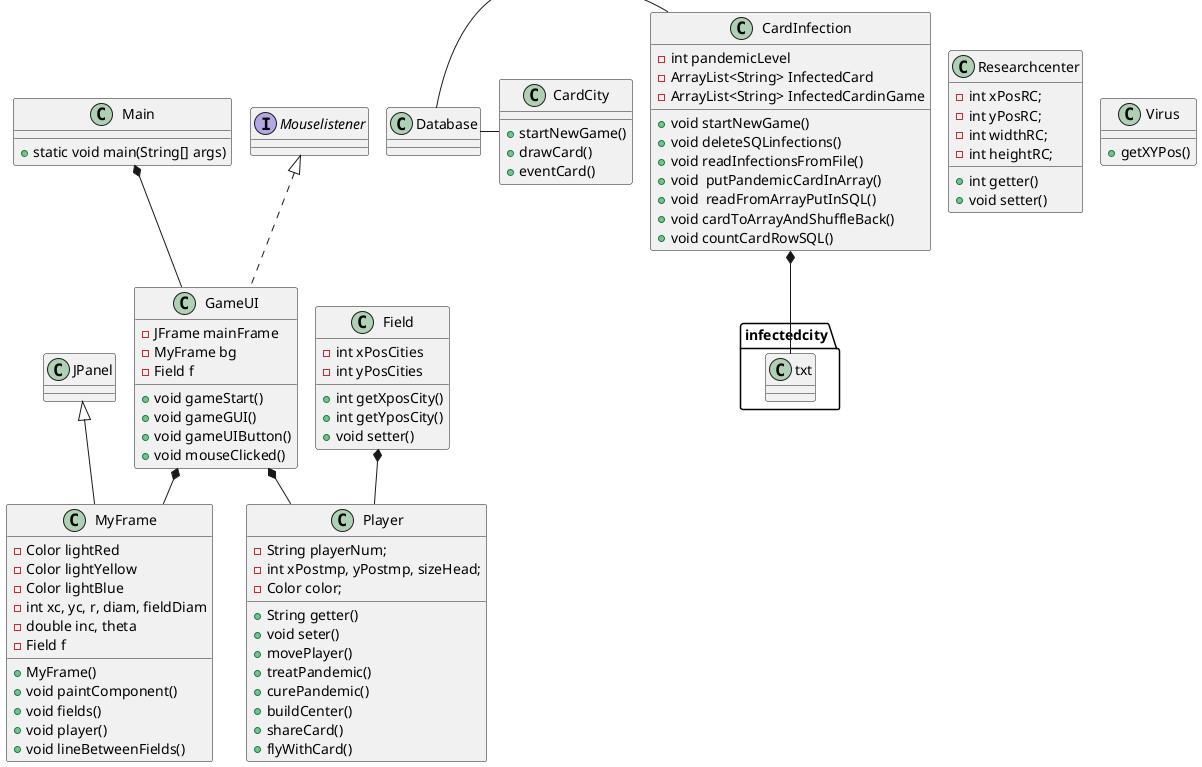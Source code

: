 @startuml
!pragma layout smetana

'RELATIONSHIP BETWEEN CLASSES'
Main *-- GameUI
GameUI *-- MyFrame
GameUI *-- Player

Database - CardInfection
Database - CardCity

Field *-- Player
CardInfection *-- infectedcity.txt


'FIELDS AND METHODS'
class Main {
+ static void main(String[] args)
}

class GameUI implements Mouselistener {
- JFrame mainFrame
- MyFrame bg
- Field f
+ void gameStart()
+ void gameGUI()
+ void gameUIButton()
+ void mouseClicked()
}

class Player{
- String playerNum;
- int xPostmp, yPostmp, sizeHead;
- Color color;
+ String getter()
+ void seter()
+ movePlayer()
+ treatPandemic()
+ curePandemic()
+ buildCenter()
+ shareCard()
+ flyWithCard()
}

class Field {
- int xPosCities
- int yPosCities
+ int getXposCity()
+ int getYposCity()
+ void setter()
}

class MyFrame extends JPanel{
- Color lightRed
- Color lightYellow
- Color lightBlue
- int xc, yc, r, diam, fieldDiam
- double inc, theta
- Field f
+ MyFrame()
+ void paintComponent()
+ void fields()
+ void player()
+ void lineBetweenFields()
}

class Researchcenter{
- int xPosRC;
- int yPosRC;
- int widthRC;
- int heightRC;
+ int getter()
+ void setter()
}

class CardInfection{
- int pandemicLevel
- ArrayList<String> InfectedCard
- ArrayList<String> InfectedCardinGame
+ void startNewGame()
+ void deleteSQLinfections()
+ void readInfectionsFromFile()
+ void  putPandemicCardInArray()
+ void  readFromArrayPutInSQL()
+ void cardToArrayAndShuffleBack()
+ void countCardRowSQL()
}

class CardCity{
+ startNewGame()
+ drawCard()
+ eventCard()
}

class Virus{
+ getXYPos()
}


@enduml